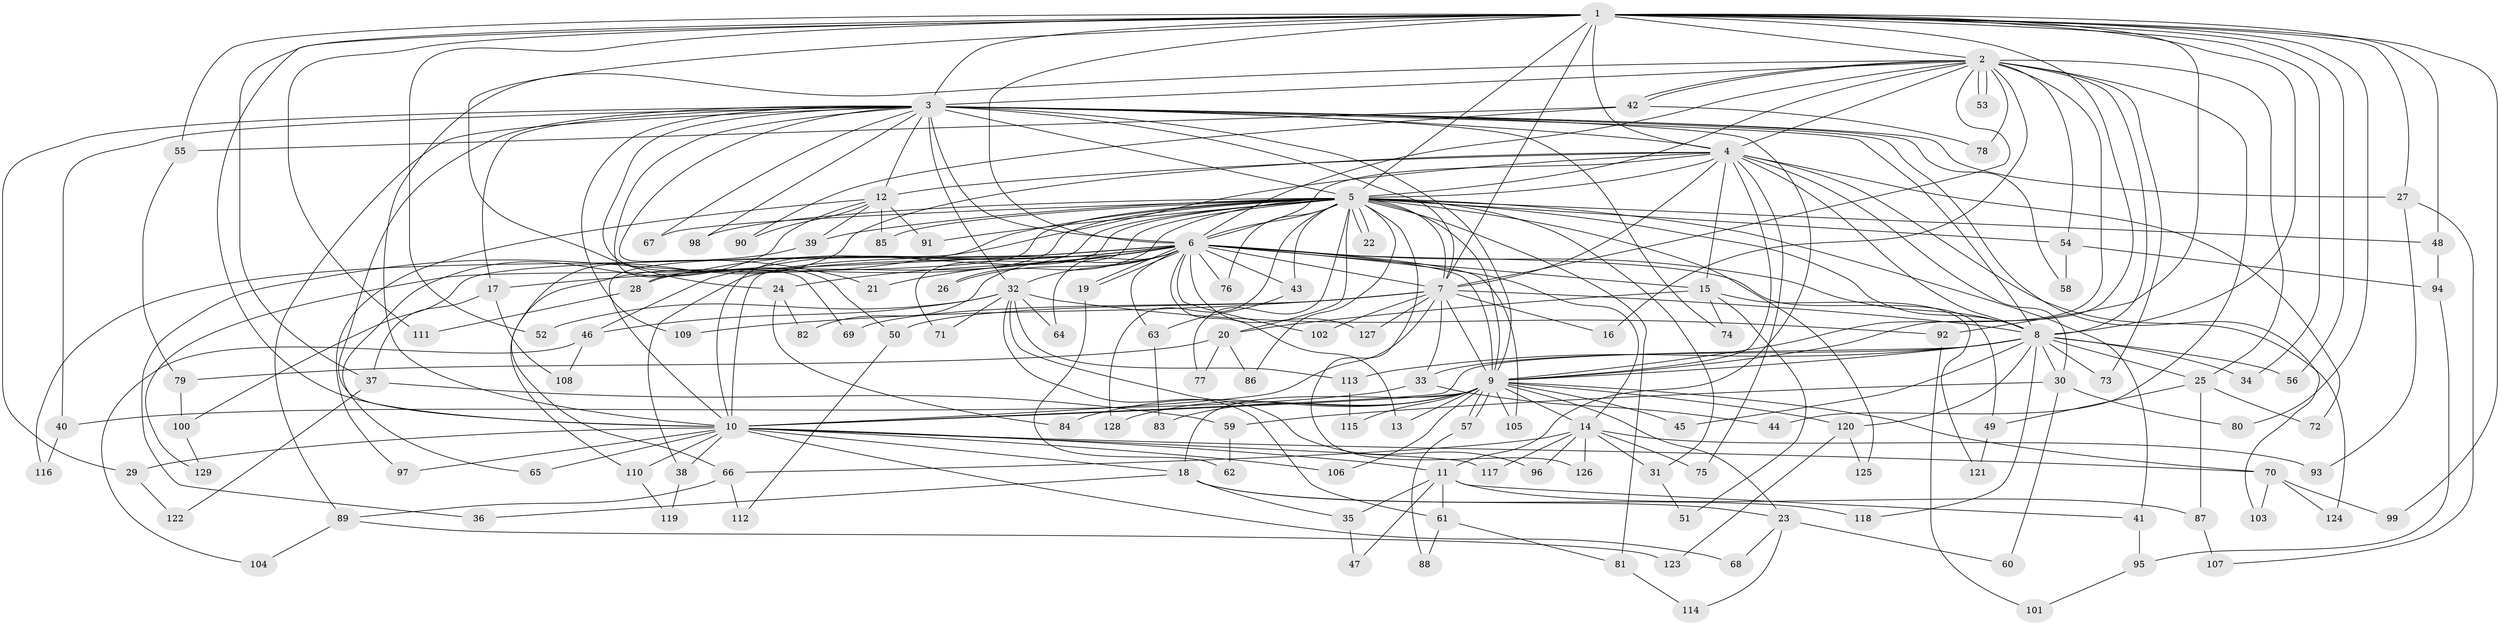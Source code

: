 // Generated by graph-tools (version 1.1) at 2025/10/02/27/25 16:10:56]
// undirected, 129 vertices, 283 edges
graph export_dot {
graph [start="1"]
  node [color=gray90,style=filled];
  1;
  2;
  3;
  4;
  5;
  6;
  7;
  8;
  9;
  10;
  11;
  12;
  13;
  14;
  15;
  16;
  17;
  18;
  19;
  20;
  21;
  22;
  23;
  24;
  25;
  26;
  27;
  28;
  29;
  30;
  31;
  32;
  33;
  34;
  35;
  36;
  37;
  38;
  39;
  40;
  41;
  42;
  43;
  44;
  45;
  46;
  47;
  48;
  49;
  50;
  51;
  52;
  53;
  54;
  55;
  56;
  57;
  58;
  59;
  60;
  61;
  62;
  63;
  64;
  65;
  66;
  67;
  68;
  69;
  70;
  71;
  72;
  73;
  74;
  75;
  76;
  77;
  78;
  79;
  80;
  81;
  82;
  83;
  84;
  85;
  86;
  87;
  88;
  89;
  90;
  91;
  92;
  93;
  94;
  95;
  96;
  97;
  98;
  99;
  100;
  101;
  102;
  103;
  104;
  105;
  106;
  107;
  108;
  109;
  110;
  111;
  112;
  113;
  114;
  115;
  116;
  117;
  118;
  119;
  120;
  121;
  122;
  123;
  124;
  125;
  126;
  127;
  128;
  129;
  1 -- 2;
  1 -- 3;
  1 -- 4;
  1 -- 5;
  1 -- 6;
  1 -- 7;
  1 -- 8;
  1 -- 9;
  1 -- 10;
  1 -- 24;
  1 -- 27;
  1 -- 34;
  1 -- 37;
  1 -- 48;
  1 -- 52;
  1 -- 55;
  1 -- 56;
  1 -- 80;
  1 -- 92;
  1 -- 99;
  1 -- 111;
  2 -- 3;
  2 -- 4;
  2 -- 5;
  2 -- 6;
  2 -- 7;
  2 -- 8;
  2 -- 9;
  2 -- 10;
  2 -- 16;
  2 -- 25;
  2 -- 42;
  2 -- 42;
  2 -- 44;
  2 -- 53;
  2 -- 53;
  2 -- 54;
  2 -- 73;
  2 -- 78;
  3 -- 4;
  3 -- 5;
  3 -- 6;
  3 -- 7;
  3 -- 8;
  3 -- 9;
  3 -- 10;
  3 -- 11;
  3 -- 12;
  3 -- 17;
  3 -- 21;
  3 -- 27;
  3 -- 29;
  3 -- 32;
  3 -- 40;
  3 -- 50;
  3 -- 58;
  3 -- 67;
  3 -- 69;
  3 -- 74;
  3 -- 89;
  3 -- 98;
  3 -- 103;
  3 -- 109;
  4 -- 5;
  4 -- 6;
  4 -- 7;
  4 -- 8;
  4 -- 9;
  4 -- 10;
  4 -- 12;
  4 -- 15;
  4 -- 30;
  4 -- 66;
  4 -- 72;
  4 -- 75;
  4 -- 124;
  5 -- 6;
  5 -- 7;
  5 -- 8;
  5 -- 9;
  5 -- 10;
  5 -- 20;
  5 -- 22;
  5 -- 22;
  5 -- 26;
  5 -- 28;
  5 -- 31;
  5 -- 36;
  5 -- 39;
  5 -- 41;
  5 -- 43;
  5 -- 48;
  5 -- 54;
  5 -- 67;
  5 -- 71;
  5 -- 76;
  5 -- 77;
  5 -- 81;
  5 -- 85;
  5 -- 86;
  5 -- 91;
  5 -- 98;
  5 -- 110;
  5 -- 125;
  5 -- 126;
  5 -- 128;
  5 -- 129;
  6 -- 7;
  6 -- 8;
  6 -- 9;
  6 -- 10;
  6 -- 13;
  6 -- 14;
  6 -- 15;
  6 -- 17;
  6 -- 19;
  6 -- 19;
  6 -- 21;
  6 -- 24;
  6 -- 26;
  6 -- 28;
  6 -- 32;
  6 -- 38;
  6 -- 43;
  6 -- 46;
  6 -- 49;
  6 -- 63;
  6 -- 64;
  6 -- 76;
  6 -- 82;
  6 -- 100;
  6 -- 102;
  6 -- 105;
  6 -- 127;
  7 -- 8;
  7 -- 9;
  7 -- 10;
  7 -- 16;
  7 -- 33;
  7 -- 50;
  7 -- 69;
  7 -- 102;
  7 -- 109;
  7 -- 127;
  8 -- 9;
  8 -- 10;
  8 -- 25;
  8 -- 30;
  8 -- 33;
  8 -- 34;
  8 -- 45;
  8 -- 56;
  8 -- 73;
  8 -- 113;
  8 -- 118;
  8 -- 120;
  9 -- 10;
  9 -- 13;
  9 -- 14;
  9 -- 18;
  9 -- 23;
  9 -- 45;
  9 -- 57;
  9 -- 57;
  9 -- 70;
  9 -- 83;
  9 -- 84;
  9 -- 105;
  9 -- 106;
  9 -- 115;
  9 -- 120;
  9 -- 128;
  10 -- 11;
  10 -- 18;
  10 -- 29;
  10 -- 38;
  10 -- 65;
  10 -- 68;
  10 -- 70;
  10 -- 97;
  10 -- 106;
  10 -- 110;
  10 -- 117;
  11 -- 35;
  11 -- 41;
  11 -- 47;
  11 -- 61;
  11 -- 87;
  12 -- 39;
  12 -- 65;
  12 -- 85;
  12 -- 90;
  12 -- 91;
  12 -- 97;
  14 -- 31;
  14 -- 66;
  14 -- 75;
  14 -- 93;
  14 -- 96;
  14 -- 117;
  14 -- 126;
  15 -- 20;
  15 -- 51;
  15 -- 74;
  15 -- 121;
  17 -- 37;
  17 -- 108;
  18 -- 23;
  18 -- 35;
  18 -- 36;
  18 -- 118;
  19 -- 62;
  20 -- 77;
  20 -- 79;
  20 -- 86;
  23 -- 60;
  23 -- 68;
  23 -- 114;
  24 -- 82;
  24 -- 84;
  25 -- 49;
  25 -- 72;
  25 -- 87;
  27 -- 93;
  27 -- 107;
  28 -- 111;
  29 -- 122;
  30 -- 59;
  30 -- 60;
  30 -- 80;
  31 -- 51;
  32 -- 46;
  32 -- 52;
  32 -- 61;
  32 -- 64;
  32 -- 71;
  32 -- 92;
  32 -- 96;
  32 -- 113;
  33 -- 40;
  33 -- 44;
  35 -- 47;
  37 -- 59;
  37 -- 122;
  38 -- 119;
  39 -- 116;
  40 -- 116;
  41 -- 95;
  42 -- 55;
  42 -- 78;
  42 -- 90;
  43 -- 63;
  46 -- 104;
  46 -- 108;
  48 -- 94;
  49 -- 121;
  50 -- 112;
  54 -- 58;
  54 -- 94;
  55 -- 79;
  57 -- 88;
  59 -- 62;
  61 -- 81;
  61 -- 88;
  63 -- 83;
  66 -- 89;
  66 -- 112;
  70 -- 99;
  70 -- 103;
  70 -- 124;
  79 -- 100;
  81 -- 114;
  87 -- 107;
  89 -- 104;
  89 -- 123;
  92 -- 101;
  94 -- 95;
  95 -- 101;
  100 -- 129;
  110 -- 119;
  113 -- 115;
  120 -- 123;
  120 -- 125;
}
